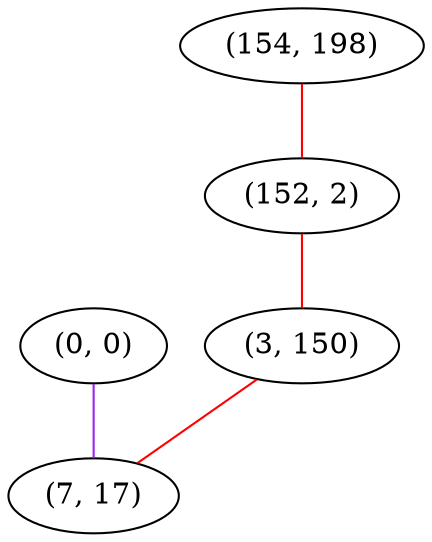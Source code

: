graph "" {
"(0, 0)";
"(154, 198)";
"(152, 2)";
"(3, 150)";
"(7, 17)";
"(0, 0)" -- "(7, 17)"  [color=purple, key=0, weight=4];
"(154, 198)" -- "(152, 2)"  [color=red, key=0, weight=1];
"(152, 2)" -- "(3, 150)"  [color=red, key=0, weight=1];
"(3, 150)" -- "(7, 17)"  [color=red, key=0, weight=1];
}
